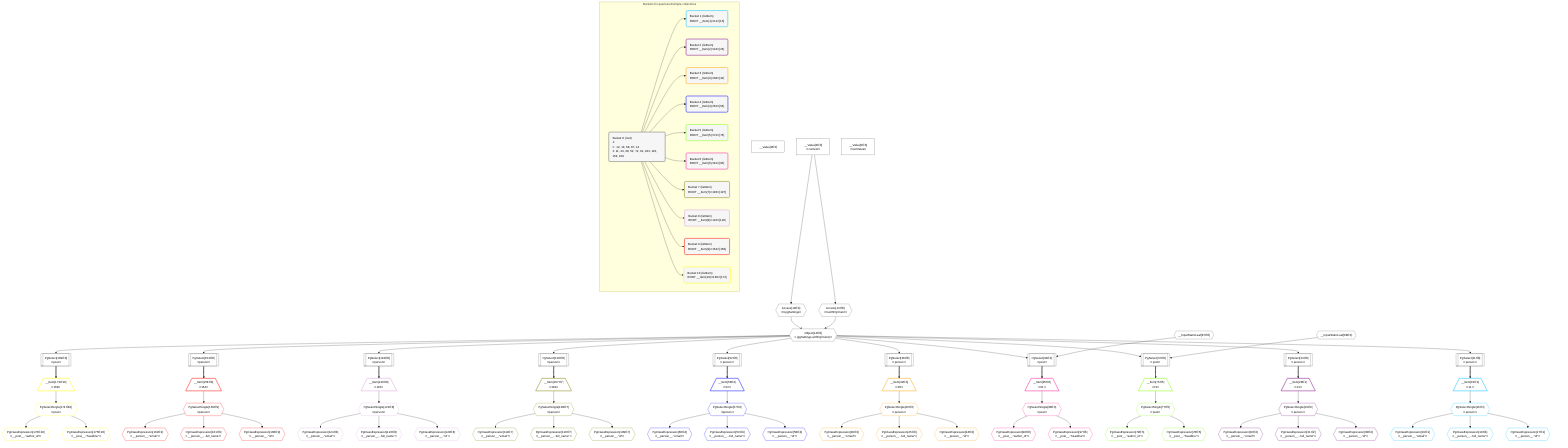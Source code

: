 %%{init: {'themeVariables': { 'fontSize': '12px'}}}%%
graph TD
    classDef path fill:#eee,stroke:#000,color:#000
    classDef plan fill:#fff,stroke-width:1px,color:#000
    classDef itemplan fill:#fff,stroke-width:2px,color:#000
    classDef unbatchedplan fill:#dff,stroke-width:1px,color:#000
    classDef sideeffectplan fill:#fcc,stroke-width:2px,color:#000
    classDef bucket fill:#f6f6f6,color:#000,stroke-width:2px,text-align:left


    %% define steps
    __Value0["__Value[0∈0]"]:::plan
    __Value3["__Value[3∈0]<br />ᐸcontextᐳ"]:::plan
    __Value5["__Value[5∈0]<br />ᐸrootValueᐳ"]:::plan
    Access12{{"Access[12∈0]<br />ᐸ3.pgSettingsᐳ"}}:::plan
    Access13{{"Access[13∈0]<br />ᐸ3.withPgClientᐳ"}}:::plan
    Object14{{"Object[14∈0]<br />ᐸ{pgSettings,withPgClient}ᐳ"}}:::plan
    PgSelect11[["PgSelect[11∈0]<br />ᐸpersonᐳ"]]:::plan
    __Item15[/"__Item[15∈1]<br />ᐸ11ᐳ"\]:::itemplan
    PgSelectSingle16{{"PgSelectSingle[16∈1]<br />ᐸpersonᐳ"}}:::plan
    PgClassExpression17{{"PgClassExpression[17∈1]<br />ᐸ__person__.”id”ᐳ"}}:::plan
    PgClassExpression18{{"PgClassExpression[18∈1]<br />ᐸ__person__...full_name”ᐳ"}}:::plan
    PgClassExpression19{{"PgClassExpression[19∈1]<br />ᐸ__person__.”email”ᐳ"}}:::plan
    PgSelect24[["PgSelect[24∈0]<br />ᐸpersonᐳ"]]:::plan
    __Item28[/"__Item[28∈2]<br />ᐸ24ᐳ"\]:::itemplan
    PgSelectSingle29{{"PgSelectSingle[29∈2]<br />ᐸpersonᐳ"}}:::plan
    PgClassExpression30{{"PgClassExpression[30∈2]<br />ᐸ__person__.”id”ᐳ"}}:::plan
    PgClassExpression31{{"PgClassExpression[31∈2]<br />ᐸ__person__...full_name”ᐳ"}}:::plan
    PgClassExpression32{{"PgClassExpression[32∈2]<br />ᐸ__person__.”email”ᐳ"}}:::plan
    PgSelect38[["PgSelect[38∈0]<br />ᐸpersonᐳ"]]:::plan
    __Item42[/"__Item[42∈3]<br />ᐸ38ᐳ"\]:::itemplan
    PgSelectSingle43{{"PgSelectSingle[43∈3]<br />ᐸpersonᐳ"}}:::plan
    PgClassExpression44{{"PgClassExpression[44∈3]<br />ᐸ__person__.”id”ᐳ"}}:::plan
    PgClassExpression45{{"PgClassExpression[45∈3]<br />ᐸ__person__...full_name”ᐳ"}}:::plan
    PgClassExpression46{{"PgClassExpression[46∈3]<br />ᐸ__person__.”email”ᐳ"}}:::plan
    PgSelect52[["PgSelect[52∈0]<br />ᐸpersonᐳ"]]:::plan
    __Item56[/"__Item[56∈4]<br />ᐸ52ᐳ"\]:::itemplan
    PgSelectSingle57{{"PgSelectSingle[57∈4]<br />ᐸpersonᐳ"}}:::plan
    PgClassExpression58{{"PgClassExpression[58∈4]<br />ᐸ__person__.”id”ᐳ"}}:::plan
    PgClassExpression59{{"PgClassExpression[59∈4]<br />ᐸ__person__...full_name”ᐳ"}}:::plan
    PgClassExpression60{{"PgClassExpression[60∈4]<br />ᐸ__person__.”email”ᐳ"}}:::plan
    __InputStaticLeaf68{{"__InputStaticLeaf[68∈0]"}}:::plan
    PgSelect72[["PgSelect[72∈0]<br />ᐸpostᐳ"]]:::plan
    __Item76[/"__Item[76∈5]<br />ᐸ72ᐳ"\]:::itemplan
    PgSelectSingle77{{"PgSelectSingle[77∈5]<br />ᐸpostᐳ"}}:::plan
    PgClassExpression78{{"PgClassExpression[78∈5]<br />ᐸ__post__.”headline”ᐳ"}}:::plan
    PgClassExpression79{{"PgClassExpression[79∈5]<br />ᐸ__post__.”author_id”ᐳ"}}:::plan
    __InputStaticLeaf87{{"__InputStaticLeaf[87∈0]"}}:::plan
    PgSelect91[["PgSelect[91∈0]<br />ᐸpostᐳ"]]:::plan
    __Item95[/"__Item[95∈6]<br />ᐸ91ᐳ"\]:::itemplan
    PgSelectSingle96{{"PgSelectSingle[96∈6]<br />ᐸpostᐳ"}}:::plan
    PgClassExpression97{{"PgClassExpression[97∈6]<br />ᐸ__post__.”headline”ᐳ"}}:::plan
    PgClassExpression98{{"PgClassExpression[98∈6]<br />ᐸ__post__.”author_id”ᐳ"}}:::plan
    PgSelect103[["PgSelect[103∈0]<br />ᐸpersonᐳ"]]:::plan
    __Item107[/"__Item[107∈7]<br />ᐸ103ᐳ"\]:::itemplan
    PgSelectSingle108{{"PgSelectSingle[108∈7]<br />ᐸpersonᐳ"}}:::plan
    PgClassExpression109{{"PgClassExpression[109∈7]<br />ᐸ__person__.”id”ᐳ"}}:::plan
    PgClassExpression110{{"PgClassExpression[110∈7]<br />ᐸ__person__...full_name”ᐳ"}}:::plan
    PgClassExpression111{{"PgClassExpression[111∈7]<br />ᐸ__person__.”email”ᐳ"}}:::plan
    PgSelect116[["PgSelect[116∈0]<br />ᐸpersonᐳ"]]:::plan
    __Item120[/"__Item[120∈8]<br />ᐸ116ᐳ"\]:::itemplan
    PgSelectSingle121{{"PgSelectSingle[121∈8]<br />ᐸpersonᐳ"}}:::plan
    PgClassExpression122{{"PgClassExpression[122∈8]<br />ᐸ__person__.”id”ᐳ"}}:::plan
    PgClassExpression123{{"PgClassExpression[123∈8]<br />ᐸ__person__...full_name”ᐳ"}}:::plan
    PgClassExpression124{{"PgClassExpression[124∈8]<br />ᐸ__person__.”email”ᐳ"}}:::plan
    PgSelect154[["PgSelect[154∈0]<br />ᐸpersonᐳ"]]:::plan
    __Item158[/"__Item[158∈9]<br />ᐸ154ᐳ"\]:::itemplan
    PgSelectSingle159{{"PgSelectSingle[159∈9]<br />ᐸpersonᐳ"}}:::plan
    PgClassExpression160{{"PgClassExpression[160∈9]<br />ᐸ__person__.”id”ᐳ"}}:::plan
    PgClassExpression161{{"PgClassExpression[161∈9]<br />ᐸ__person__...full_name”ᐳ"}}:::plan
    PgClassExpression162{{"PgClassExpression[162∈9]<br />ᐸ__person__.”email”ᐳ"}}:::plan
    PgSelect169[["PgSelect[169∈0]<br />ᐸpostᐳ"]]:::plan
    __Item173[/"__Item[173∈10]<br />ᐸ169ᐳ"\]:::itemplan
    PgSelectSingle174{{"PgSelectSingle[174∈10]<br />ᐸpostᐳ"}}:::plan
    PgClassExpression175{{"PgClassExpression[175∈10]<br />ᐸ__post__.”headline”ᐳ"}}:::plan
    PgClassExpression176{{"PgClassExpression[176∈10]<br />ᐸ__post__.”author_id”ᐳ"}}:::plan

    %% plan dependencies
    __Value3 --> Access12
    __Value3 --> Access13
    Access12 & Access13 --> Object14
    Object14 --> PgSelect11
    PgSelect11 ==> __Item15
    __Item15 --> PgSelectSingle16
    PgSelectSingle16 --> PgClassExpression17
    PgSelectSingle16 --> PgClassExpression18
    PgSelectSingle16 --> PgClassExpression19
    Object14 --> PgSelect24
    PgSelect24 ==> __Item28
    __Item28 --> PgSelectSingle29
    PgSelectSingle29 --> PgClassExpression30
    PgSelectSingle29 --> PgClassExpression31
    PgSelectSingle29 --> PgClassExpression32
    Object14 --> PgSelect38
    PgSelect38 ==> __Item42
    __Item42 --> PgSelectSingle43
    PgSelectSingle43 --> PgClassExpression44
    PgSelectSingle43 --> PgClassExpression45
    PgSelectSingle43 --> PgClassExpression46
    Object14 --> PgSelect52
    PgSelect52 ==> __Item56
    __Item56 --> PgSelectSingle57
    PgSelectSingle57 --> PgClassExpression58
    PgSelectSingle57 --> PgClassExpression59
    PgSelectSingle57 --> PgClassExpression60
    Object14 & __InputStaticLeaf68 --> PgSelect72
    PgSelect72 ==> __Item76
    __Item76 --> PgSelectSingle77
    PgSelectSingle77 --> PgClassExpression78
    PgSelectSingle77 --> PgClassExpression79
    Object14 & __InputStaticLeaf87 --> PgSelect91
    PgSelect91 ==> __Item95
    __Item95 --> PgSelectSingle96
    PgSelectSingle96 --> PgClassExpression97
    PgSelectSingle96 --> PgClassExpression98
    Object14 --> PgSelect103
    PgSelect103 ==> __Item107
    __Item107 --> PgSelectSingle108
    PgSelectSingle108 --> PgClassExpression109
    PgSelectSingle108 --> PgClassExpression110
    PgSelectSingle108 --> PgClassExpression111
    Object14 --> PgSelect116
    PgSelect116 ==> __Item120
    __Item120 --> PgSelectSingle121
    PgSelectSingle121 --> PgClassExpression122
    PgSelectSingle121 --> PgClassExpression123
    PgSelectSingle121 --> PgClassExpression124
    Object14 --> PgSelect154
    PgSelect154 ==> __Item158
    __Item158 --> PgSelectSingle159
    PgSelectSingle159 --> PgClassExpression160
    PgSelectSingle159 --> PgClassExpression161
    PgSelectSingle159 --> PgClassExpression162
    Object14 --> PgSelect169
    PgSelect169 ==> __Item173
    __Item173 --> PgSelectSingle174
    PgSelectSingle174 --> PgClassExpression175
    PgSelectSingle174 --> PgClassExpression176

    subgraph "Buckets for queries/v4/simple-collections"
    Bucket0("Bucket 0 (root)<br />1: <br />ᐳ: 12, 13, 68, 87, 14<br />2: 11, 24, 38, 52, 72, 91, 103, 116, 154, 169"):::bucket
    classDef bucket0 stroke:#696969
    class Bucket0,__Value0,__Value3,__Value5,PgSelect11,Access12,Access13,Object14,PgSelect24,PgSelect38,PgSelect52,__InputStaticLeaf68,PgSelect72,__InputStaticLeaf87,PgSelect91,PgSelect103,PgSelect116,PgSelect154,PgSelect169 bucket0
    Bucket1("Bucket 1 (listItem)<br />ROOT __Item{1}ᐸ11ᐳ[15]"):::bucket
    classDef bucket1 stroke:#00bfff
    class Bucket1,__Item15,PgSelectSingle16,PgClassExpression17,PgClassExpression18,PgClassExpression19 bucket1
    Bucket2("Bucket 2 (listItem)<br />ROOT __Item{2}ᐸ24ᐳ[28]"):::bucket
    classDef bucket2 stroke:#7f007f
    class Bucket2,__Item28,PgSelectSingle29,PgClassExpression30,PgClassExpression31,PgClassExpression32 bucket2
    Bucket3("Bucket 3 (listItem)<br />ROOT __Item{3}ᐸ38ᐳ[42]"):::bucket
    classDef bucket3 stroke:#ffa500
    class Bucket3,__Item42,PgSelectSingle43,PgClassExpression44,PgClassExpression45,PgClassExpression46 bucket3
    Bucket4("Bucket 4 (listItem)<br />ROOT __Item{4}ᐸ52ᐳ[56]"):::bucket
    classDef bucket4 stroke:#0000ff
    class Bucket4,__Item56,PgSelectSingle57,PgClassExpression58,PgClassExpression59,PgClassExpression60 bucket4
    Bucket5("Bucket 5 (listItem)<br />ROOT __Item{5}ᐸ72ᐳ[76]"):::bucket
    classDef bucket5 stroke:#7fff00
    class Bucket5,__Item76,PgSelectSingle77,PgClassExpression78,PgClassExpression79 bucket5
    Bucket6("Bucket 6 (listItem)<br />ROOT __Item{6}ᐸ91ᐳ[95]"):::bucket
    classDef bucket6 stroke:#ff1493
    class Bucket6,__Item95,PgSelectSingle96,PgClassExpression97,PgClassExpression98 bucket6
    Bucket7("Bucket 7 (listItem)<br />ROOT __Item{7}ᐸ103ᐳ[107]"):::bucket
    classDef bucket7 stroke:#808000
    class Bucket7,__Item107,PgSelectSingle108,PgClassExpression109,PgClassExpression110,PgClassExpression111 bucket7
    Bucket8("Bucket 8 (listItem)<br />ROOT __Item{8}ᐸ116ᐳ[120]"):::bucket
    classDef bucket8 stroke:#dda0dd
    class Bucket8,__Item120,PgSelectSingle121,PgClassExpression122,PgClassExpression123,PgClassExpression124 bucket8
    Bucket9("Bucket 9 (listItem)<br />ROOT __Item{9}ᐸ154ᐳ[158]"):::bucket
    classDef bucket9 stroke:#ff0000
    class Bucket9,__Item158,PgSelectSingle159,PgClassExpression160,PgClassExpression161,PgClassExpression162 bucket9
    Bucket10("Bucket 10 (listItem)<br />ROOT __Item{10}ᐸ169ᐳ[173]"):::bucket
    classDef bucket10 stroke:#ffff00
    class Bucket10,__Item173,PgSelectSingle174,PgClassExpression175,PgClassExpression176 bucket10
    Bucket0 --> Bucket1 & Bucket2 & Bucket3 & Bucket4 & Bucket5 & Bucket6 & Bucket7 & Bucket8 & Bucket9 & Bucket10
    end